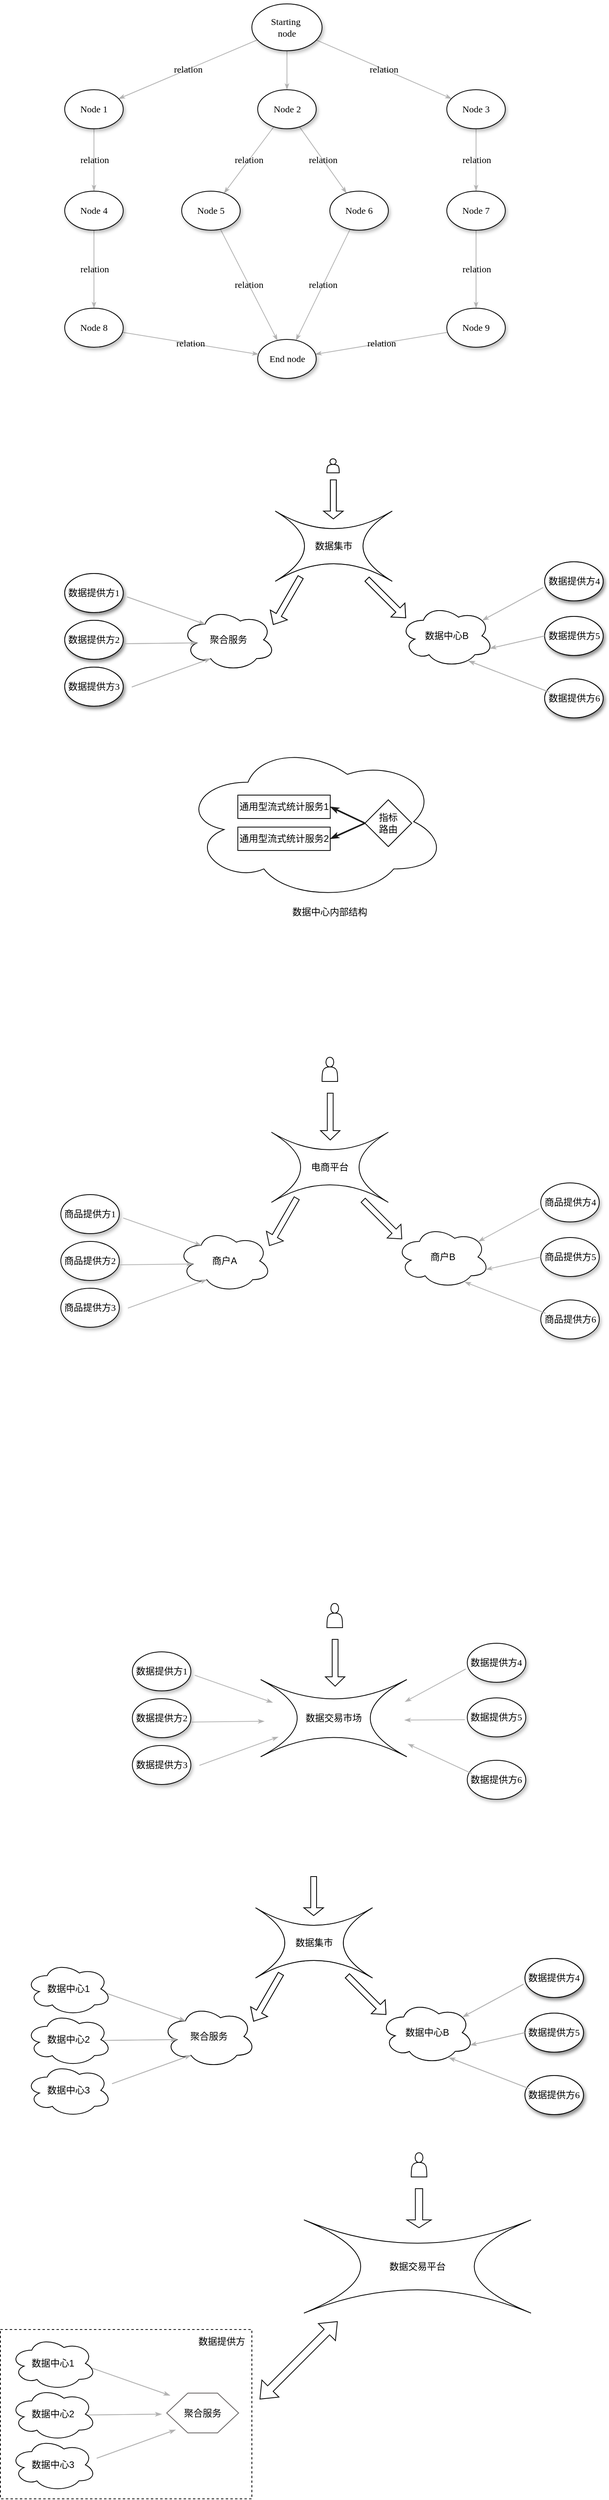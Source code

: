 <mxfile version="26.1.0">
  <diagram name="Page-1" id="42789a77-a242-8287-6e28-9cd8cfd52e62">
    <mxGraphModel dx="1254" dy="1685" grid="1" gridSize="10" guides="1" tooltips="1" connect="1" arrows="1" fold="1" page="1" pageScale="1" pageWidth="1100" pageHeight="850" background="none" math="0" shadow="0">
      <root>
        <mxCell id="0" />
        <mxCell id="1" parent="0" />
        <mxCell id="1ea317790d2ca983-12" style="edgeStyle=none;rounded=1;html=1;labelBackgroundColor=none;startArrow=none;startFill=0;startSize=5;endArrow=classicThin;endFill=1;endSize=5;jettySize=auto;orthogonalLoop=1;strokeColor=#B3B3B3;strokeWidth=1;fontFamily=Verdana;fontSize=12" parent="1" source="1ea317790d2ca983-1" target="1ea317790d2ca983-2" edge="1">
          <mxGeometry relative="1" as="geometry" />
        </mxCell>
        <mxCell id="1ea317790d2ca983-13" value="relation" style="edgeStyle=none;rounded=1;html=1;labelBackgroundColor=none;startArrow=none;startFill=0;startSize=5;endArrow=classicThin;endFill=1;endSize=5;jettySize=auto;orthogonalLoop=1;strokeColor=#B3B3B3;strokeWidth=1;fontFamily=Verdana;fontSize=12" parent="1" source="1ea317790d2ca983-1" target="1ea317790d2ca983-9" edge="1">
          <mxGeometry relative="1" as="geometry" />
        </mxCell>
        <mxCell id="1ea317790d2ca983-14" value="relation" style="edgeStyle=none;rounded=1;html=1;labelBackgroundColor=none;startArrow=none;startFill=0;startSize=5;endArrow=classicThin;endFill=1;endSize=5;jettySize=auto;orthogonalLoop=1;strokeColor=#B3B3B3;strokeWidth=1;fontFamily=Verdana;fontSize=12" parent="1" source="1ea317790d2ca983-1" target="1ea317790d2ca983-3" edge="1">
          <mxGeometry relative="1" as="geometry" />
        </mxCell>
        <mxCell id="1ea317790d2ca983-1" value="Starting&amp;nbsp;&lt;div&gt;node&lt;/div&gt;" style="ellipse;whiteSpace=wrap;html=1;rounded=0;shadow=1;comic=0;labelBackgroundColor=none;strokeWidth=1;fontFamily=Verdana;fontSize=12;align=center;" parent="1" vertex="1">
          <mxGeometry x="450" y="-80" width="90" height="60" as="geometry" />
        </mxCell>
        <mxCell id="1ea317790d2ca983-21" value="relation" style="edgeStyle=none;rounded=1;html=1;labelBackgroundColor=none;startArrow=none;startFill=0;startSize=5;endArrow=classicThin;endFill=1;endSize=5;jettySize=auto;orthogonalLoop=1;strokeColor=#B3B3B3;strokeWidth=1;fontFamily=Verdana;fontSize=12" parent="1" source="1ea317790d2ca983-2" target="1ea317790d2ca983-7" edge="1">
          <mxGeometry relative="1" as="geometry" />
        </mxCell>
        <mxCell id="1ea317790d2ca983-22" value="relation" style="edgeStyle=none;rounded=1;html=1;labelBackgroundColor=none;startArrow=none;startFill=0;startSize=5;endArrow=classicThin;endFill=1;endSize=5;jettySize=auto;orthogonalLoop=1;strokeColor=#B3B3B3;strokeWidth=1;fontFamily=Verdana;fontSize=12" parent="1" source="1ea317790d2ca983-2" target="1ea317790d2ca983-6" edge="1">
          <mxGeometry relative="1" as="geometry" />
        </mxCell>
        <mxCell id="1ea317790d2ca983-2" value="&lt;span&gt;Node 2&lt;/span&gt;" style="ellipse;whiteSpace=wrap;html=1;rounded=0;shadow=1;comic=0;labelBackgroundColor=none;strokeWidth=1;fontFamily=Verdana;fontSize=12;align=center;" parent="1" vertex="1">
          <mxGeometry x="457.5" y="30" width="75" height="50" as="geometry" />
        </mxCell>
        <mxCell id="1ea317790d2ca983-15" value="relation" style="edgeStyle=none;rounded=1;html=1;labelBackgroundColor=none;startArrow=none;startFill=0;startSize=5;endArrow=classicThin;endFill=1;endSize=5;jettySize=auto;orthogonalLoop=1;strokeColor=#B3B3B3;strokeWidth=1;fontFamily=Verdana;fontSize=12" parent="1" source="1ea317790d2ca983-3" target="1ea317790d2ca983-4" edge="1">
          <mxGeometry relative="1" as="geometry" />
        </mxCell>
        <mxCell id="1ea317790d2ca983-3" value="&lt;span&gt;Node 3&lt;/span&gt;" style="ellipse;whiteSpace=wrap;html=1;rounded=0;shadow=1;comic=0;labelBackgroundColor=none;strokeWidth=1;fontFamily=Verdana;fontSize=12;align=center;" parent="1" vertex="1">
          <mxGeometry x="700" y="30" width="75" height="50" as="geometry" />
        </mxCell>
        <mxCell id="1ea317790d2ca983-16" value="relation" style="edgeStyle=none;rounded=1;html=1;labelBackgroundColor=none;startArrow=none;startFill=0;startSize=5;endArrow=classicThin;endFill=1;endSize=5;jettySize=auto;orthogonalLoop=1;strokeColor=#B3B3B3;strokeWidth=1;fontFamily=Verdana;fontSize=12" parent="1" source="1ea317790d2ca983-4" target="1ea317790d2ca983-5" edge="1">
          <mxGeometry relative="1" as="geometry" />
        </mxCell>
        <mxCell id="1ea317790d2ca983-4" value="&lt;span&gt;Node 7&lt;/span&gt;" style="ellipse;whiteSpace=wrap;html=1;rounded=0;shadow=1;comic=0;labelBackgroundColor=none;strokeWidth=1;fontFamily=Verdana;fontSize=12;align=center;" parent="1" vertex="1">
          <mxGeometry x="700" y="160" width="75" height="50" as="geometry" />
        </mxCell>
        <mxCell id="1ea317790d2ca983-17" value="relation" style="edgeStyle=none;rounded=1;html=1;labelBackgroundColor=none;startArrow=none;startFill=0;startSize=5;endArrow=classicThin;endFill=1;endSize=5;jettySize=auto;orthogonalLoop=1;strokeColor=#B3B3B3;strokeWidth=1;fontFamily=Verdana;fontSize=12" parent="1" source="1ea317790d2ca983-5" target="1ea317790d2ca983-8" edge="1">
          <mxGeometry relative="1" as="geometry" />
        </mxCell>
        <mxCell id="1ea317790d2ca983-5" value="&lt;span&gt;Node 9&lt;/span&gt;" style="ellipse;whiteSpace=wrap;html=1;rounded=0;shadow=1;comic=0;labelBackgroundColor=none;strokeWidth=1;fontFamily=Verdana;fontSize=12;align=center;" parent="1" vertex="1">
          <mxGeometry x="700" y="310" width="75" height="50" as="geometry" />
        </mxCell>
        <mxCell id="1ea317790d2ca983-23" value="relation" style="edgeStyle=none;rounded=1;html=1;labelBackgroundColor=none;startArrow=none;startFill=0;startSize=5;endArrow=classicThin;endFill=1;endSize=5;jettySize=auto;orthogonalLoop=1;strokeColor=#B3B3B3;strokeWidth=1;fontFamily=Verdana;fontSize=12" parent="1" source="1ea317790d2ca983-6" target="1ea317790d2ca983-8" edge="1">
          <mxGeometry relative="1" as="geometry" />
        </mxCell>
        <mxCell id="1ea317790d2ca983-6" value="&lt;span&gt;Node 6&lt;/span&gt;" style="ellipse;whiteSpace=wrap;html=1;rounded=0;shadow=1;comic=0;labelBackgroundColor=none;strokeWidth=1;fontFamily=Verdana;fontSize=12;align=center;" parent="1" vertex="1">
          <mxGeometry x="550" y="160" width="75" height="50" as="geometry" />
        </mxCell>
        <mxCell id="1ea317790d2ca983-24" value="relation" style="edgeStyle=none;rounded=1;html=1;labelBackgroundColor=none;startArrow=none;startFill=0;startSize=5;endArrow=classicThin;endFill=1;endSize=5;jettySize=auto;orthogonalLoop=1;strokeColor=#B3B3B3;strokeWidth=1;fontFamily=Verdana;fontSize=12" parent="1" source="1ea317790d2ca983-7" target="1ea317790d2ca983-8" edge="1">
          <mxGeometry relative="1" as="geometry" />
        </mxCell>
        <mxCell id="1ea317790d2ca983-7" value="&lt;span&gt;Node 5&lt;/span&gt;" style="ellipse;whiteSpace=wrap;html=1;rounded=0;shadow=1;comic=0;labelBackgroundColor=none;strokeWidth=1;fontFamily=Verdana;fontSize=12;align=center;" parent="1" vertex="1">
          <mxGeometry x="360" y="160" width="75" height="50" as="geometry" />
        </mxCell>
        <mxCell id="1ea317790d2ca983-8" value="End node" style="ellipse;whiteSpace=wrap;html=1;rounded=0;shadow=1;comic=0;labelBackgroundColor=none;strokeWidth=1;fontFamily=Verdana;fontSize=12;align=center;" parent="1" vertex="1">
          <mxGeometry x="457.5" y="350" width="75" height="50" as="geometry" />
        </mxCell>
        <mxCell id="1ea317790d2ca983-19" value="relation" style="edgeStyle=none;rounded=1;html=1;labelBackgroundColor=none;startArrow=none;startFill=0;startSize=5;endArrow=classicThin;endFill=1;endSize=5;jettySize=auto;orthogonalLoop=1;strokeColor=#B3B3B3;strokeWidth=1;fontFamily=Verdana;fontSize=12" parent="1" source="1ea317790d2ca983-9" target="1ea317790d2ca983-10" edge="1">
          <mxGeometry relative="1" as="geometry" />
        </mxCell>
        <mxCell id="1ea317790d2ca983-9" value="Node 1" style="ellipse;whiteSpace=wrap;html=1;rounded=0;shadow=1;comic=0;labelBackgroundColor=none;strokeWidth=1;fontFamily=Verdana;fontSize=12;align=center;" parent="1" vertex="1">
          <mxGeometry x="210" y="30" width="75" height="50" as="geometry" />
        </mxCell>
        <mxCell id="1ea317790d2ca983-20" value="relation" style="edgeStyle=none;rounded=1;html=1;labelBackgroundColor=none;startArrow=none;startFill=0;startSize=5;endArrow=classicThin;endFill=1;endSize=5;jettySize=auto;orthogonalLoop=1;strokeColor=#B3B3B3;strokeWidth=1;fontFamily=Verdana;fontSize=12" parent="1" source="1ea317790d2ca983-10" target="1ea317790d2ca983-11" edge="1">
          <mxGeometry relative="1" as="geometry" />
        </mxCell>
        <mxCell id="1ea317790d2ca983-10" value="&lt;span&gt;Node 4&lt;/span&gt;" style="ellipse;whiteSpace=wrap;html=1;rounded=0;shadow=1;comic=0;labelBackgroundColor=none;strokeWidth=1;fontFamily=Verdana;fontSize=12;align=center;" parent="1" vertex="1">
          <mxGeometry x="210" y="160" width="75" height="50" as="geometry" />
        </mxCell>
        <mxCell id="1ea317790d2ca983-18" value="relation" style="edgeStyle=none;rounded=1;html=1;labelBackgroundColor=none;startArrow=none;startFill=0;startSize=5;endArrow=classicThin;endFill=1;endSize=5;jettySize=auto;orthogonalLoop=1;strokeColor=#B3B3B3;strokeWidth=1;fontFamily=Verdana;fontSize=12" parent="1" source="1ea317790d2ca983-11" target="1ea317790d2ca983-8" edge="1">
          <mxGeometry relative="1" as="geometry" />
        </mxCell>
        <mxCell id="1ea317790d2ca983-11" value="&lt;span&gt;Node 8&lt;/span&gt;" style="ellipse;whiteSpace=wrap;html=1;rounded=0;shadow=1;comic=0;labelBackgroundColor=none;strokeWidth=1;fontFamily=Verdana;fontSize=12;align=center;" parent="1" vertex="1">
          <mxGeometry x="210" y="310" width="75" height="50" as="geometry" />
        </mxCell>
        <mxCell id="JadHm6w2A9o158eFmOsi-1" value="数据提供方1" style="ellipse;whiteSpace=wrap;html=1;rounded=0;shadow=1;comic=0;labelBackgroundColor=none;strokeWidth=1;fontFamily=Verdana;fontSize=12;align=center;" parent="1" vertex="1">
          <mxGeometry x="210" y="650" width="75" height="50" as="geometry" />
        </mxCell>
        <mxCell id="JadHm6w2A9o158eFmOsi-2" value="数据提供方2" style="ellipse;whiteSpace=wrap;html=1;rounded=0;shadow=1;comic=0;labelBackgroundColor=none;strokeWidth=1;fontFamily=Verdana;fontSize=12;align=center;" parent="1" vertex="1">
          <mxGeometry x="210" y="710" width="75" height="50" as="geometry" />
        </mxCell>
        <mxCell id="JadHm6w2A9o158eFmOsi-5" value="聚合服务" style="ellipse;shape=cloud;whiteSpace=wrap;html=1;" parent="1" vertex="1">
          <mxGeometry x="360" y="695" width="120" height="80" as="geometry" />
        </mxCell>
        <mxCell id="JadHm6w2A9o158eFmOsi-6" value="数据提供方3" style="ellipse;whiteSpace=wrap;html=1;rounded=0;shadow=1;comic=0;labelBackgroundColor=none;strokeWidth=1;fontFamily=Verdana;fontSize=12;align=center;" parent="1" vertex="1">
          <mxGeometry x="210" y="770" width="75" height="50" as="geometry" />
        </mxCell>
        <mxCell id="JadHm6w2A9o158eFmOsi-7" value="数据中心B" style="ellipse;shape=cloud;whiteSpace=wrap;html=1;" parent="1" vertex="1">
          <mxGeometry x="640" y="690" width="120" height="80" as="geometry" />
        </mxCell>
        <mxCell id="JadHm6w2A9o158eFmOsi-8" value="数据提供方4" style="ellipse;whiteSpace=wrap;html=1;rounded=0;shadow=1;comic=0;labelBackgroundColor=none;strokeWidth=1;fontFamily=Verdana;fontSize=12;align=center;" parent="1" vertex="1">
          <mxGeometry x="825.5" y="635" width="75" height="50" as="geometry" />
        </mxCell>
        <mxCell id="JadHm6w2A9o158eFmOsi-9" value="数据提供方5" style="ellipse;whiteSpace=wrap;html=1;rounded=0;shadow=1;comic=0;labelBackgroundColor=none;strokeWidth=1;fontFamily=Verdana;fontSize=12;align=center;" parent="1" vertex="1">
          <mxGeometry x="825.5" y="705" width="75" height="50" as="geometry" />
        </mxCell>
        <mxCell id="JadHm6w2A9o158eFmOsi-10" value="数据提供方6" style="ellipse;whiteSpace=wrap;html=1;rounded=0;shadow=1;comic=0;labelBackgroundColor=none;strokeWidth=1;fontFamily=Verdana;fontSize=12;align=center;" parent="1" vertex="1">
          <mxGeometry x="825.5" y="785" width="75" height="50" as="geometry" />
        </mxCell>
        <mxCell id="JadHm6w2A9o158eFmOsi-11" value="" style="edgeStyle=none;rounded=1;html=1;labelBackgroundColor=none;startArrow=none;startFill=0;startSize=5;endArrow=classicThin;endFill=1;endSize=5;jettySize=auto;orthogonalLoop=1;strokeColor=#B3B3B3;strokeWidth=1;fontFamily=Verdana;fontSize=12;exitX=-0.027;exitY=0.66;exitDx=0;exitDy=0;exitPerimeter=0;entryX=0.88;entryY=0.25;entryDx=0;entryDy=0;entryPerimeter=0;" parent="1" source="JadHm6w2A9o158eFmOsi-8" target="JadHm6w2A9o158eFmOsi-7" edge="1">
          <mxGeometry x="-0.478" y="144" relative="1" as="geometry">
            <mxPoint x="930" y="695" as="sourcePoint" />
            <mxPoint x="760" y="723" as="targetPoint" />
            <mxPoint as="offset" />
          </mxGeometry>
        </mxCell>
        <mxCell id="JadHm6w2A9o158eFmOsi-12" value="" style="edgeStyle=none;rounded=1;html=1;labelBackgroundColor=none;startArrow=none;startFill=0;startSize=5;endArrow=classicThin;endFill=1;endSize=5;jettySize=auto;orthogonalLoop=1;strokeColor=#B3B3B3;strokeWidth=1;fontFamily=Verdana;fontSize=12;exitX=0;exitY=0.5;exitDx=0;exitDy=0;entryX=0.96;entryY=0.7;entryDx=0;entryDy=0;entryPerimeter=0;" parent="1" source="JadHm6w2A9o158eFmOsi-9" target="JadHm6w2A9o158eFmOsi-7" edge="1">
          <mxGeometry x="-0.478" y="144" relative="1" as="geometry">
            <mxPoint x="833.5" y="678" as="sourcePoint" />
            <mxPoint x="770" y="733" as="targetPoint" />
            <mxPoint as="offset" />
          </mxGeometry>
        </mxCell>
        <mxCell id="JadHm6w2A9o158eFmOsi-13" value="" style="edgeStyle=none;rounded=1;html=1;labelBackgroundColor=none;startArrow=none;startFill=0;startSize=5;endArrow=classicThin;endFill=1;endSize=5;jettySize=auto;orthogonalLoop=1;strokeColor=#B3B3B3;strokeWidth=1;fontFamily=Verdana;fontSize=12;entryX=0.733;entryY=0.9;entryDx=0;entryDy=0;entryPerimeter=0;exitX=0.08;exitY=0.34;exitDx=0;exitDy=0;exitPerimeter=0;" parent="1" source="JadHm6w2A9o158eFmOsi-10" target="JadHm6w2A9o158eFmOsi-7" edge="1">
          <mxGeometry x="-0.478" y="144" relative="1" as="geometry">
            <mxPoint x="817.5" y="795" as="sourcePoint" />
            <mxPoint x="780" y="743" as="targetPoint" />
            <mxPoint as="offset" />
          </mxGeometry>
        </mxCell>
        <mxCell id="JadHm6w2A9o158eFmOsi-14" value="" style="edgeStyle=none;rounded=1;html=1;labelBackgroundColor=none;startArrow=none;startFill=0;startSize=5;endArrow=classicThin;endFill=1;endSize=5;jettySize=auto;orthogonalLoop=1;strokeColor=#B3B3B3;strokeWidth=1;fontFamily=Verdana;fontSize=12;entryX=0.25;entryY=0.25;entryDx=0;entryDy=0;entryPerimeter=0;" parent="1" target="JadHm6w2A9o158eFmOsi-5" edge="1">
          <mxGeometry x="-0.478" y="144" relative="1" as="geometry">
            <mxPoint x="290" y="680" as="sourcePoint" />
            <mxPoint x="320" y="690" as="targetPoint" />
            <mxPoint as="offset" />
          </mxGeometry>
        </mxCell>
        <mxCell id="JadHm6w2A9o158eFmOsi-15" value="" style="edgeStyle=none;rounded=1;html=1;labelBackgroundColor=none;startArrow=none;startFill=0;startSize=5;endArrow=classicThin;endFill=1;endSize=5;jettySize=auto;orthogonalLoop=1;strokeColor=#B3B3B3;strokeWidth=1;fontFamily=Verdana;fontSize=12;entryX=0.16;entryY=0.55;entryDx=0;entryDy=0;entryPerimeter=0;" parent="1" target="JadHm6w2A9o158eFmOsi-5" edge="1">
          <mxGeometry x="-0.478" y="144" relative="1" as="geometry">
            <mxPoint x="285" y="740" as="sourcePoint" />
            <mxPoint x="355" y="775" as="targetPoint" />
            <mxPoint as="offset" />
          </mxGeometry>
        </mxCell>
        <mxCell id="JadHm6w2A9o158eFmOsi-16" value="" style="edgeStyle=none;rounded=1;html=1;labelBackgroundColor=none;startArrow=none;startFill=0;startSize=5;endArrow=classicThin;endFill=1;endSize=5;jettySize=auto;orthogonalLoop=1;strokeColor=#B3B3B3;strokeWidth=1;fontFamily=Verdana;fontSize=12;entryX=0.31;entryY=0.8;entryDx=0;entryDy=0;entryPerimeter=0;" parent="1" target="JadHm6w2A9o158eFmOsi-5" edge="1">
          <mxGeometry x="-0.478" y="144" relative="1" as="geometry">
            <mxPoint x="296" y="795.5" as="sourcePoint" />
            <mxPoint x="360" y="794.5" as="targetPoint" />
            <mxPoint as="offset" />
          </mxGeometry>
        </mxCell>
        <mxCell id="JadHm6w2A9o158eFmOsi-19" value="数据集市" style="shape=switch;whiteSpace=wrap;html=1;" parent="1" vertex="1">
          <mxGeometry x="480" y="570" width="150" height="90" as="geometry" />
        </mxCell>
        <mxCell id="JadHm6w2A9o158eFmOsi-20" value="" style="shape=actor;whiteSpace=wrap;html=1;" parent="1" vertex="1">
          <mxGeometry x="546.25" y="503" width="15.75" height="18" as="geometry" />
        </mxCell>
        <mxCell id="JadHm6w2A9o158eFmOsi-21" value="" style="shape=singleArrow;direction=south;whiteSpace=wrap;html=1;" parent="1" vertex="1">
          <mxGeometry x="542" y="530" width="25" height="50" as="geometry" />
        </mxCell>
        <mxCell id="JadHm6w2A9o158eFmOsi-23" value="" style="shape=singleArrow;direction=south;whiteSpace=wrap;html=1;rotation=30;" parent="1" vertex="1">
          <mxGeometry x="482.5" y="650" width="25" height="70" as="geometry" />
        </mxCell>
        <mxCell id="JadHm6w2A9o158eFmOsi-24" value="" style="shape=singleArrow;direction=south;whiteSpace=wrap;html=1;rotation=-45;" parent="1" vertex="1">
          <mxGeometry x="610" y="647" width="25" height="70" as="geometry" />
        </mxCell>
        <mxCell id="JadHm6w2A9o158eFmOsi-29" value="" style="ellipse;shape=cloud;whiteSpace=wrap;html=1;" parent="1" vertex="1">
          <mxGeometry x="360" y="867" width="340" height="202" as="geometry" />
        </mxCell>
        <mxCell id="JadHm6w2A9o158eFmOsi-33" value="指标&lt;div&gt;路由&lt;/div&gt;" style="rhombus;whiteSpace=wrap;html=1;" parent="1" vertex="1">
          <mxGeometry x="595" y="940" width="60" height="60" as="geometry" />
        </mxCell>
        <mxCell id="JadHm6w2A9o158eFmOsi-34" value="通用型流式统计服务2" style="rounded=0;whiteSpace=wrap;html=1;" parent="1" vertex="1">
          <mxGeometry x="432" y="975" width="118.5" height="30" as="geometry" />
        </mxCell>
        <mxCell id="JadHm6w2A9o158eFmOsi-35" value="" style="edgeStyle=none;rounded=1;html=1;labelBackgroundColor=none;startArrow=none;startFill=0;startSize=5;endArrow=classicThin;endFill=1;endSize=5;jettySize=auto;orthogonalLoop=1;strokeColor=#1A1A1A;strokeWidth=2;fontFamily=Verdana;fontSize=12;exitX=0;exitY=0.5;exitDx=0;exitDy=0;entryX=1;entryY=0.5;entryDx=0;entryDy=0;" parent="1" source="JadHm6w2A9o158eFmOsi-33" target="JadHm6w2A9o158eFmOsi-38" edge="1">
          <mxGeometry x="-0.478" y="144" relative="1" as="geometry">
            <mxPoint x="655" y="962.5" as="sourcePoint" />
            <mxPoint x="552" y="954.5" as="targetPoint" />
            <mxPoint as="offset" />
          </mxGeometry>
        </mxCell>
        <mxCell id="JadHm6w2A9o158eFmOsi-36" value="" style="edgeStyle=none;rounded=1;html=1;labelBackgroundColor=none;startArrow=none;startFill=0;startSize=5;endArrow=classicThin;endFill=1;endSize=5;jettySize=auto;orthogonalLoop=1;strokeColor=#1A1A1A;strokeWidth=2;fontFamily=Verdana;fontSize=12;entryX=1;entryY=0.5;entryDx=0;entryDy=0;exitX=0;exitY=0.5;exitDx=0;exitDy=0;" parent="1" source="JadHm6w2A9o158eFmOsi-33" target="JadHm6w2A9o158eFmOsi-34" edge="1">
          <mxGeometry x="-0.478" y="144" relative="1" as="geometry">
            <mxPoint x="587" y="972" as="sourcePoint" />
            <mxPoint x="554" y="965" as="targetPoint" />
            <mxPoint as="offset" />
          </mxGeometry>
        </mxCell>
        <mxCell id="JadHm6w2A9o158eFmOsi-37" value="数据中心内部结构" style="text;html=1;align=center;verticalAlign=middle;whiteSpace=wrap;rounded=0;" parent="1" vertex="1">
          <mxGeometry x="482" y="1069" width="136" height="30" as="geometry" />
        </mxCell>
        <mxCell id="JadHm6w2A9o158eFmOsi-38" value="通用型流式统计服务1" style="rounded=0;whiteSpace=wrap;html=1;" parent="1" vertex="1">
          <mxGeometry x="432" y="934" width="118.5" height="30" as="geometry" />
        </mxCell>
        <mxCell id="JadHm6w2A9o158eFmOsi-39" value="商品提供方1" style="ellipse;whiteSpace=wrap;html=1;rounded=0;shadow=1;comic=0;labelBackgroundColor=none;strokeWidth=1;fontFamily=Verdana;fontSize=12;align=center;" parent="1" vertex="1">
          <mxGeometry x="205" y="1446" width="75" height="50" as="geometry" />
        </mxCell>
        <mxCell id="JadHm6w2A9o158eFmOsi-40" value="商品提供方2" style="ellipse;whiteSpace=wrap;html=1;rounded=0;shadow=1;comic=0;labelBackgroundColor=none;strokeWidth=1;fontFamily=Verdana;fontSize=12;align=center;" parent="1" vertex="1">
          <mxGeometry x="205" y="1506" width="75" height="50" as="geometry" />
        </mxCell>
        <mxCell id="JadHm6w2A9o158eFmOsi-41" value="商户A" style="ellipse;shape=cloud;whiteSpace=wrap;html=1;" parent="1" vertex="1">
          <mxGeometry x="355" y="1491" width="120" height="80" as="geometry" />
        </mxCell>
        <mxCell id="JadHm6w2A9o158eFmOsi-42" value="商品提供方3" style="ellipse;whiteSpace=wrap;html=1;rounded=0;shadow=1;comic=0;labelBackgroundColor=none;strokeWidth=1;fontFamily=Verdana;fontSize=12;align=center;" parent="1" vertex="1">
          <mxGeometry x="205" y="1566" width="75" height="50" as="geometry" />
        </mxCell>
        <mxCell id="JadHm6w2A9o158eFmOsi-43" value="商户B" style="ellipse;shape=cloud;whiteSpace=wrap;html=1;" parent="1" vertex="1">
          <mxGeometry x="635" y="1486" width="120" height="80" as="geometry" />
        </mxCell>
        <mxCell id="JadHm6w2A9o158eFmOsi-44" value="商品提供方4" style="ellipse;whiteSpace=wrap;html=1;rounded=0;shadow=1;comic=0;labelBackgroundColor=none;strokeWidth=1;fontFamily=Verdana;fontSize=12;align=center;" parent="1" vertex="1">
          <mxGeometry x="820.5" y="1431" width="75" height="50" as="geometry" />
        </mxCell>
        <mxCell id="JadHm6w2A9o158eFmOsi-45" value="商品提供方5" style="ellipse;whiteSpace=wrap;html=1;rounded=0;shadow=1;comic=0;labelBackgroundColor=none;strokeWidth=1;fontFamily=Verdana;fontSize=12;align=center;" parent="1" vertex="1">
          <mxGeometry x="820.5" y="1501" width="75" height="50" as="geometry" />
        </mxCell>
        <mxCell id="JadHm6w2A9o158eFmOsi-46" value="商品提供方6" style="ellipse;whiteSpace=wrap;html=1;rounded=0;shadow=1;comic=0;labelBackgroundColor=none;strokeWidth=1;fontFamily=Verdana;fontSize=12;align=center;" parent="1" vertex="1">
          <mxGeometry x="820.5" y="1581" width="75" height="50" as="geometry" />
        </mxCell>
        <mxCell id="JadHm6w2A9o158eFmOsi-47" value="" style="edgeStyle=none;rounded=1;html=1;labelBackgroundColor=none;startArrow=none;startFill=0;startSize=5;endArrow=classicThin;endFill=1;endSize=5;jettySize=auto;orthogonalLoop=1;strokeColor=#B3B3B3;strokeWidth=1;fontFamily=Verdana;fontSize=12;exitX=-0.027;exitY=0.66;exitDx=0;exitDy=0;exitPerimeter=0;entryX=0.88;entryY=0.25;entryDx=0;entryDy=0;entryPerimeter=0;" parent="1" source="JadHm6w2A9o158eFmOsi-44" target="JadHm6w2A9o158eFmOsi-43" edge="1">
          <mxGeometry x="-0.478" y="144" relative="1" as="geometry">
            <mxPoint x="925" y="1491" as="sourcePoint" />
            <mxPoint x="755" y="1519" as="targetPoint" />
            <mxPoint as="offset" />
          </mxGeometry>
        </mxCell>
        <mxCell id="JadHm6w2A9o158eFmOsi-48" value="" style="edgeStyle=none;rounded=1;html=1;labelBackgroundColor=none;startArrow=none;startFill=0;startSize=5;endArrow=classicThin;endFill=1;endSize=5;jettySize=auto;orthogonalLoop=1;strokeColor=#B3B3B3;strokeWidth=1;fontFamily=Verdana;fontSize=12;exitX=0;exitY=0.5;exitDx=0;exitDy=0;entryX=0.96;entryY=0.7;entryDx=0;entryDy=0;entryPerimeter=0;" parent="1" source="JadHm6w2A9o158eFmOsi-45" target="JadHm6w2A9o158eFmOsi-43" edge="1">
          <mxGeometry x="-0.478" y="144" relative="1" as="geometry">
            <mxPoint x="828.5" y="1474" as="sourcePoint" />
            <mxPoint x="765" y="1529" as="targetPoint" />
            <mxPoint as="offset" />
          </mxGeometry>
        </mxCell>
        <mxCell id="JadHm6w2A9o158eFmOsi-49" value="" style="edgeStyle=none;rounded=1;html=1;labelBackgroundColor=none;startArrow=none;startFill=0;startSize=5;endArrow=classicThin;endFill=1;endSize=5;jettySize=auto;orthogonalLoop=1;strokeColor=#B3B3B3;strokeWidth=1;fontFamily=Verdana;fontSize=12;entryX=0.733;entryY=0.9;entryDx=0;entryDy=0;entryPerimeter=0;exitX=0.08;exitY=0.34;exitDx=0;exitDy=0;exitPerimeter=0;" parent="1" source="JadHm6w2A9o158eFmOsi-46" target="JadHm6w2A9o158eFmOsi-43" edge="1">
          <mxGeometry x="-0.478" y="144" relative="1" as="geometry">
            <mxPoint x="812.5" y="1591" as="sourcePoint" />
            <mxPoint x="775" y="1539" as="targetPoint" />
            <mxPoint as="offset" />
          </mxGeometry>
        </mxCell>
        <mxCell id="JadHm6w2A9o158eFmOsi-50" value="" style="edgeStyle=none;rounded=1;html=1;labelBackgroundColor=none;startArrow=none;startFill=0;startSize=5;endArrow=classicThin;endFill=1;endSize=5;jettySize=auto;orthogonalLoop=1;strokeColor=#B3B3B3;strokeWidth=1;fontFamily=Verdana;fontSize=12;entryX=0.25;entryY=0.25;entryDx=0;entryDy=0;entryPerimeter=0;" parent="1" target="JadHm6w2A9o158eFmOsi-41" edge="1">
          <mxGeometry x="-0.478" y="144" relative="1" as="geometry">
            <mxPoint x="285" y="1476" as="sourcePoint" />
            <mxPoint x="315" y="1486" as="targetPoint" />
            <mxPoint as="offset" />
          </mxGeometry>
        </mxCell>
        <mxCell id="JadHm6w2A9o158eFmOsi-51" value="" style="edgeStyle=none;rounded=1;html=1;labelBackgroundColor=none;startArrow=none;startFill=0;startSize=5;endArrow=classicThin;endFill=1;endSize=5;jettySize=auto;orthogonalLoop=1;strokeColor=#B3B3B3;strokeWidth=1;fontFamily=Verdana;fontSize=12;entryX=0.16;entryY=0.55;entryDx=0;entryDy=0;entryPerimeter=0;" parent="1" target="JadHm6w2A9o158eFmOsi-41" edge="1">
          <mxGeometry x="-0.478" y="144" relative="1" as="geometry">
            <mxPoint x="280" y="1536" as="sourcePoint" />
            <mxPoint x="350" y="1571" as="targetPoint" />
            <mxPoint as="offset" />
          </mxGeometry>
        </mxCell>
        <mxCell id="JadHm6w2A9o158eFmOsi-52" value="" style="edgeStyle=none;rounded=1;html=1;labelBackgroundColor=none;startArrow=none;startFill=0;startSize=5;endArrow=classicThin;endFill=1;endSize=5;jettySize=auto;orthogonalLoop=1;strokeColor=#B3B3B3;strokeWidth=1;fontFamily=Verdana;fontSize=12;entryX=0.31;entryY=0.8;entryDx=0;entryDy=0;entryPerimeter=0;" parent="1" target="JadHm6w2A9o158eFmOsi-41" edge="1">
          <mxGeometry x="-0.478" y="144" relative="1" as="geometry">
            <mxPoint x="291" y="1591.5" as="sourcePoint" />
            <mxPoint x="355" y="1590.5" as="targetPoint" />
            <mxPoint as="offset" />
          </mxGeometry>
        </mxCell>
        <mxCell id="JadHm6w2A9o158eFmOsi-53" value="电商平台" style="shape=switch;whiteSpace=wrap;html=1;" parent="1" vertex="1">
          <mxGeometry x="475" y="1366" width="150" height="90" as="geometry" />
        </mxCell>
        <mxCell id="JadHm6w2A9o158eFmOsi-54" value="" style="shape=actor;whiteSpace=wrap;html=1;" parent="1" vertex="1">
          <mxGeometry x="540" y="1270" width="20" height="31" as="geometry" />
        </mxCell>
        <mxCell id="JadHm6w2A9o158eFmOsi-55" value="" style="shape=singleArrow;direction=south;whiteSpace=wrap;html=1;" parent="1" vertex="1">
          <mxGeometry x="538" y="1316" width="25" height="60" as="geometry" />
        </mxCell>
        <mxCell id="JadHm6w2A9o158eFmOsi-56" value="" style="shape=singleArrow;direction=south;whiteSpace=wrap;html=1;rotation=30;" parent="1" vertex="1">
          <mxGeometry x="477.5" y="1446" width="25" height="70" as="geometry" />
        </mxCell>
        <mxCell id="JadHm6w2A9o158eFmOsi-57" value="" style="shape=singleArrow;direction=south;whiteSpace=wrap;html=1;rotation=-45;" parent="1" vertex="1">
          <mxGeometry x="605" y="1443" width="25" height="70" as="geometry" />
        </mxCell>
        <mxCell id="JadHm6w2A9o158eFmOsi-77" value="数据提供方1" style="ellipse;whiteSpace=wrap;html=1;rounded=0;shadow=1;comic=0;labelBackgroundColor=none;strokeWidth=1;fontFamily=Verdana;fontSize=12;align=center;" parent="1" vertex="1">
          <mxGeometry x="296.75" y="2032" width="75" height="50" as="geometry" />
        </mxCell>
        <mxCell id="JadHm6w2A9o158eFmOsi-78" value="数据提供方2" style="ellipse;whiteSpace=wrap;html=1;rounded=0;shadow=1;comic=0;labelBackgroundColor=none;strokeWidth=1;fontFamily=Verdana;fontSize=12;align=center;" parent="1" vertex="1">
          <mxGeometry x="296.75" y="2092" width="75" height="50" as="geometry" />
        </mxCell>
        <mxCell id="JadHm6w2A9o158eFmOsi-80" value="数据提供方3" style="ellipse;whiteSpace=wrap;html=1;rounded=0;shadow=1;comic=0;labelBackgroundColor=none;strokeWidth=1;fontFamily=Verdana;fontSize=12;align=center;" parent="1" vertex="1">
          <mxGeometry x="296.75" y="2152" width="75" height="50" as="geometry" />
        </mxCell>
        <mxCell id="JadHm6w2A9o158eFmOsi-82" value="数据提供方4" style="ellipse;whiteSpace=wrap;html=1;rounded=0;shadow=1;comic=0;labelBackgroundColor=none;strokeWidth=1;fontFamily=Verdana;fontSize=12;align=center;" parent="1" vertex="1">
          <mxGeometry x="726.25" y="2021" width="75" height="50" as="geometry" />
        </mxCell>
        <mxCell id="JadHm6w2A9o158eFmOsi-83" value="数据提供方5" style="ellipse;whiteSpace=wrap;html=1;rounded=0;shadow=1;comic=0;labelBackgroundColor=none;strokeWidth=1;fontFamily=Verdana;fontSize=12;align=center;" parent="1" vertex="1">
          <mxGeometry x="726.25" y="2091" width="75" height="50" as="geometry" />
        </mxCell>
        <mxCell id="JadHm6w2A9o158eFmOsi-84" value="数据提供方6" style="ellipse;whiteSpace=wrap;html=1;rounded=0;shadow=1;comic=0;labelBackgroundColor=none;strokeWidth=1;fontFamily=Verdana;fontSize=12;align=center;" parent="1" vertex="1">
          <mxGeometry x="726.25" y="2171" width="75" height="50" as="geometry" />
        </mxCell>
        <mxCell id="JadHm6w2A9o158eFmOsi-85" value="" style="edgeStyle=none;rounded=1;html=1;labelBackgroundColor=none;startArrow=none;startFill=0;startSize=5;endArrow=classicThin;endFill=1;endSize=5;jettySize=auto;orthogonalLoop=1;strokeColor=#B3B3B3;strokeWidth=1;fontFamily=Verdana;fontSize=12;exitX=-0.027;exitY=0.66;exitDx=0;exitDy=0;exitPerimeter=0;entryX=0.88;entryY=0.25;entryDx=0;entryDy=0;entryPerimeter=0;" parent="1" source="JadHm6w2A9o158eFmOsi-82" edge="1">
          <mxGeometry x="-0.478" y="144" relative="1" as="geometry">
            <mxPoint x="830.75" y="2081" as="sourcePoint" />
            <mxPoint x="646.35" y="2096" as="targetPoint" />
            <mxPoint as="offset" />
          </mxGeometry>
        </mxCell>
        <mxCell id="JadHm6w2A9o158eFmOsi-86" value="" style="edgeStyle=none;rounded=1;html=1;labelBackgroundColor=none;startArrow=none;startFill=0;startSize=5;endArrow=classicThin;endFill=1;endSize=5;jettySize=auto;orthogonalLoop=1;strokeColor=#B3B3B3;strokeWidth=1;fontFamily=Verdana;fontSize=12;exitX=0;exitY=0.5;exitDx=0;exitDy=0;" parent="1" edge="1">
          <mxGeometry x="-0.478" y="144" relative="1" as="geometry">
            <mxPoint x="723.25" y="2119" as="sourcePoint" />
            <mxPoint x="645.75" y="2119.453" as="targetPoint" />
            <mxPoint as="offset" />
          </mxGeometry>
        </mxCell>
        <mxCell id="JadHm6w2A9o158eFmOsi-87" value="" style="edgeStyle=none;rounded=1;html=1;labelBackgroundColor=none;startArrow=none;startFill=0;startSize=5;endArrow=classicThin;endFill=1;endSize=5;jettySize=auto;orthogonalLoop=1;strokeColor=#B3B3B3;strokeWidth=1;fontFamily=Verdana;fontSize=12;exitX=0.08;exitY=0.34;exitDx=0;exitDy=0;exitPerimeter=0;" parent="1" source="JadHm6w2A9o158eFmOsi-84" edge="1">
          <mxGeometry x="-0.478" y="144" relative="1" as="geometry">
            <mxPoint x="816.25" y="2181" as="sourcePoint" />
            <mxPoint x="650" y="2150" as="targetPoint" />
            <mxPoint as="offset" />
          </mxGeometry>
        </mxCell>
        <mxCell id="JadHm6w2A9o158eFmOsi-88" value="" style="edgeStyle=none;rounded=1;html=1;labelBackgroundColor=none;startArrow=none;startFill=0;startSize=5;endArrow=classicThin;endFill=1;endSize=5;jettySize=auto;orthogonalLoop=1;strokeColor=#B3B3B3;strokeWidth=1;fontFamily=Verdana;fontSize=12;entryX=0.25;entryY=0.25;entryDx=0;entryDy=0;entryPerimeter=0;" parent="1" edge="1">
          <mxGeometry x="-0.478" y="144" relative="1" as="geometry">
            <mxPoint x="376.75" y="2062" as="sourcePoint" />
            <mxPoint x="476.75" y="2097" as="targetPoint" />
            <mxPoint as="offset" />
          </mxGeometry>
        </mxCell>
        <mxCell id="JadHm6w2A9o158eFmOsi-89" value="" style="edgeStyle=none;rounded=1;html=1;labelBackgroundColor=none;startArrow=none;startFill=0;startSize=5;endArrow=classicThin;endFill=1;endSize=5;jettySize=auto;orthogonalLoop=1;strokeColor=#B3B3B3;strokeWidth=1;fontFamily=Verdana;fontSize=12;entryX=0.16;entryY=0.55;entryDx=0;entryDy=0;entryPerimeter=0;" parent="1" edge="1">
          <mxGeometry x="-0.478" y="144" relative="1" as="geometry">
            <mxPoint x="371.75" y="2122" as="sourcePoint" />
            <mxPoint x="465.95" y="2121" as="targetPoint" />
            <mxPoint as="offset" />
          </mxGeometry>
        </mxCell>
        <mxCell id="JadHm6w2A9o158eFmOsi-90" value="" style="edgeStyle=none;rounded=1;html=1;labelBackgroundColor=none;startArrow=none;startFill=0;startSize=5;endArrow=classicThin;endFill=1;endSize=5;jettySize=auto;orthogonalLoop=1;strokeColor=#B3B3B3;strokeWidth=1;fontFamily=Verdana;fontSize=12;entryX=0.31;entryY=0.8;entryDx=0;entryDy=0;entryPerimeter=0;" parent="1" edge="1">
          <mxGeometry x="-0.478" y="144" relative="1" as="geometry">
            <mxPoint x="382.75" y="2177.5" as="sourcePoint" />
            <mxPoint x="483.95" y="2141" as="targetPoint" />
            <mxPoint as="offset" />
          </mxGeometry>
        </mxCell>
        <mxCell id="JadHm6w2A9o158eFmOsi-91" value="数据交易市场" style="shape=switch;whiteSpace=wrap;html=1;" parent="1" vertex="1">
          <mxGeometry x="461.25" y="2067.5" width="187.5" height="99" as="geometry" />
        </mxCell>
        <mxCell id="JadHm6w2A9o158eFmOsi-92" value="" style="shape=actor;whiteSpace=wrap;html=1;" parent="1" vertex="1">
          <mxGeometry x="546.25" y="1970" width="20" height="31" as="geometry" />
        </mxCell>
        <mxCell id="JadHm6w2A9o158eFmOsi-93" value="" style="shape=singleArrow;direction=south;whiteSpace=wrap;html=1;" parent="1" vertex="1">
          <mxGeometry x="544.25" y="2016" width="25" height="60" as="geometry" />
        </mxCell>
        <mxCell id="J39QNY5taY0jpt4NfU4f-1" value="数据提供方1" style="ellipse;whiteSpace=wrap;html=1;rounded=0;shadow=1;comic=0;labelBackgroundColor=none;strokeWidth=1;fontFamily=Verdana;fontSize=12;align=center;" vertex="1" parent="1">
          <mxGeometry x="210" y="650" width="75" height="50" as="geometry" />
        </mxCell>
        <mxCell id="J39QNY5taY0jpt4NfU4f-2" value="数据提供方2" style="ellipse;whiteSpace=wrap;html=1;rounded=0;shadow=1;comic=0;labelBackgroundColor=none;strokeWidth=1;fontFamily=Verdana;fontSize=12;align=center;" vertex="1" parent="1">
          <mxGeometry x="210" y="710" width="75" height="50" as="geometry" />
        </mxCell>
        <mxCell id="J39QNY5taY0jpt4NfU4f-3" value="聚合服务" style="ellipse;shape=cloud;whiteSpace=wrap;html=1;" vertex="1" parent="1">
          <mxGeometry x="360" y="695" width="120" height="80" as="geometry" />
        </mxCell>
        <mxCell id="J39QNY5taY0jpt4NfU4f-4" value="数据提供方3" style="ellipse;whiteSpace=wrap;html=1;rounded=0;shadow=1;comic=0;labelBackgroundColor=none;strokeWidth=1;fontFamily=Verdana;fontSize=12;align=center;" vertex="1" parent="1">
          <mxGeometry x="210" y="770" width="75" height="50" as="geometry" />
        </mxCell>
        <mxCell id="J39QNY5taY0jpt4NfU4f-5" value="数据中心B" style="ellipse;shape=cloud;whiteSpace=wrap;html=1;" vertex="1" parent="1">
          <mxGeometry x="640" y="690" width="120" height="80" as="geometry" />
        </mxCell>
        <mxCell id="J39QNY5taY0jpt4NfU4f-6" value="数据提供方4" style="ellipse;whiteSpace=wrap;html=1;rounded=0;shadow=1;comic=0;labelBackgroundColor=none;strokeWidth=1;fontFamily=Verdana;fontSize=12;align=center;" vertex="1" parent="1">
          <mxGeometry x="825.5" y="635" width="75" height="50" as="geometry" />
        </mxCell>
        <mxCell id="J39QNY5taY0jpt4NfU4f-7" value="数据提供方5" style="ellipse;whiteSpace=wrap;html=1;rounded=0;shadow=1;comic=0;labelBackgroundColor=none;strokeWidth=1;fontFamily=Verdana;fontSize=12;align=center;" vertex="1" parent="1">
          <mxGeometry x="825.5" y="705" width="75" height="50" as="geometry" />
        </mxCell>
        <mxCell id="J39QNY5taY0jpt4NfU4f-8" value="数据提供方6" style="ellipse;whiteSpace=wrap;html=1;rounded=0;shadow=1;comic=0;labelBackgroundColor=none;strokeWidth=1;fontFamily=Verdana;fontSize=12;align=center;" vertex="1" parent="1">
          <mxGeometry x="825.5" y="785" width="75" height="50" as="geometry" />
        </mxCell>
        <mxCell id="J39QNY5taY0jpt4NfU4f-9" value="" style="edgeStyle=none;rounded=1;html=1;labelBackgroundColor=none;startArrow=none;startFill=0;startSize=5;endArrow=classicThin;endFill=1;endSize=5;jettySize=auto;orthogonalLoop=1;strokeColor=#B3B3B3;strokeWidth=1;fontFamily=Verdana;fontSize=12;exitX=-0.027;exitY=0.66;exitDx=0;exitDy=0;exitPerimeter=0;entryX=0.88;entryY=0.25;entryDx=0;entryDy=0;entryPerimeter=0;" edge="1" parent="1" source="J39QNY5taY0jpt4NfU4f-6" target="J39QNY5taY0jpt4NfU4f-5">
          <mxGeometry x="-0.478" y="144" relative="1" as="geometry">
            <mxPoint x="930" y="695" as="sourcePoint" />
            <mxPoint x="760" y="723" as="targetPoint" />
            <mxPoint as="offset" />
          </mxGeometry>
        </mxCell>
        <mxCell id="J39QNY5taY0jpt4NfU4f-10" value="" style="edgeStyle=none;rounded=1;html=1;labelBackgroundColor=none;startArrow=none;startFill=0;startSize=5;endArrow=classicThin;endFill=1;endSize=5;jettySize=auto;orthogonalLoop=1;strokeColor=#B3B3B3;strokeWidth=1;fontFamily=Verdana;fontSize=12;exitX=0;exitY=0.5;exitDx=0;exitDy=0;entryX=0.96;entryY=0.7;entryDx=0;entryDy=0;entryPerimeter=0;" edge="1" parent="1" source="J39QNY5taY0jpt4NfU4f-7" target="J39QNY5taY0jpt4NfU4f-5">
          <mxGeometry x="-0.478" y="144" relative="1" as="geometry">
            <mxPoint x="833.5" y="678" as="sourcePoint" />
            <mxPoint x="770" y="733" as="targetPoint" />
            <mxPoint as="offset" />
          </mxGeometry>
        </mxCell>
        <mxCell id="J39QNY5taY0jpt4NfU4f-11" value="" style="edgeStyle=none;rounded=1;html=1;labelBackgroundColor=none;startArrow=none;startFill=0;startSize=5;endArrow=classicThin;endFill=1;endSize=5;jettySize=auto;orthogonalLoop=1;strokeColor=#B3B3B3;strokeWidth=1;fontFamily=Verdana;fontSize=12;entryX=0.733;entryY=0.9;entryDx=0;entryDy=0;entryPerimeter=0;exitX=0.08;exitY=0.34;exitDx=0;exitDy=0;exitPerimeter=0;" edge="1" parent="1" source="J39QNY5taY0jpt4NfU4f-8" target="J39QNY5taY0jpt4NfU4f-5">
          <mxGeometry x="-0.478" y="144" relative="1" as="geometry">
            <mxPoint x="817.5" y="795" as="sourcePoint" />
            <mxPoint x="780" y="743" as="targetPoint" />
            <mxPoint as="offset" />
          </mxGeometry>
        </mxCell>
        <mxCell id="J39QNY5taY0jpt4NfU4f-12" value="" style="edgeStyle=none;rounded=1;html=1;labelBackgroundColor=none;startArrow=none;startFill=0;startSize=5;endArrow=classicThin;endFill=1;endSize=5;jettySize=auto;orthogonalLoop=1;strokeColor=#B3B3B3;strokeWidth=1;fontFamily=Verdana;fontSize=12;entryX=0.25;entryY=0.25;entryDx=0;entryDy=0;entryPerimeter=0;" edge="1" parent="1" target="J39QNY5taY0jpt4NfU4f-3">
          <mxGeometry x="-0.478" y="144" relative="1" as="geometry">
            <mxPoint x="290" y="680" as="sourcePoint" />
            <mxPoint x="320" y="690" as="targetPoint" />
            <mxPoint as="offset" />
          </mxGeometry>
        </mxCell>
        <mxCell id="J39QNY5taY0jpt4NfU4f-13" value="" style="edgeStyle=none;rounded=1;html=1;labelBackgroundColor=none;startArrow=none;startFill=0;startSize=5;endArrow=classicThin;endFill=1;endSize=5;jettySize=auto;orthogonalLoop=1;strokeColor=#B3B3B3;strokeWidth=1;fontFamily=Verdana;fontSize=12;entryX=0.16;entryY=0.55;entryDx=0;entryDy=0;entryPerimeter=0;" edge="1" parent="1" target="J39QNY5taY0jpt4NfU4f-3">
          <mxGeometry x="-0.478" y="144" relative="1" as="geometry">
            <mxPoint x="285" y="740" as="sourcePoint" />
            <mxPoint x="355" y="775" as="targetPoint" />
            <mxPoint as="offset" />
          </mxGeometry>
        </mxCell>
        <mxCell id="J39QNY5taY0jpt4NfU4f-14" value="" style="edgeStyle=none;rounded=1;html=1;labelBackgroundColor=none;startArrow=none;startFill=0;startSize=5;endArrow=classicThin;endFill=1;endSize=5;jettySize=auto;orthogonalLoop=1;strokeColor=#B3B3B3;strokeWidth=1;fontFamily=Verdana;fontSize=12;entryX=0.31;entryY=0.8;entryDx=0;entryDy=0;entryPerimeter=0;" edge="1" parent="1" target="J39QNY5taY0jpt4NfU4f-3">
          <mxGeometry x="-0.478" y="144" relative="1" as="geometry">
            <mxPoint x="296" y="795.5" as="sourcePoint" />
            <mxPoint x="360" y="794.5" as="targetPoint" />
            <mxPoint as="offset" />
          </mxGeometry>
        </mxCell>
        <mxCell id="J39QNY5taY0jpt4NfU4f-15" value="数据集市" style="shape=switch;whiteSpace=wrap;html=1;" vertex="1" parent="1">
          <mxGeometry x="480" y="570" width="150" height="90" as="geometry" />
        </mxCell>
        <mxCell id="J39QNY5taY0jpt4NfU4f-16" value="" style="shape=actor;whiteSpace=wrap;html=1;" vertex="1" parent="1">
          <mxGeometry x="546.25" y="503" width="15.75" height="18" as="geometry" />
        </mxCell>
        <mxCell id="J39QNY5taY0jpt4NfU4f-17" value="" style="shape=singleArrow;direction=south;whiteSpace=wrap;html=1;" vertex="1" parent="1">
          <mxGeometry x="542" y="530" width="25" height="50" as="geometry" />
        </mxCell>
        <mxCell id="J39QNY5taY0jpt4NfU4f-18" value="" style="shape=singleArrow;direction=south;whiteSpace=wrap;html=1;rotation=30;" vertex="1" parent="1">
          <mxGeometry x="482.5" y="650" width="25" height="70" as="geometry" />
        </mxCell>
        <mxCell id="J39QNY5taY0jpt4NfU4f-19" value="" style="shape=singleArrow;direction=south;whiteSpace=wrap;html=1;rotation=-45;" vertex="1" parent="1">
          <mxGeometry x="610" y="647" width="25" height="70" as="geometry" />
        </mxCell>
        <mxCell id="J39QNY5taY0jpt4NfU4f-24" value="数据中心B" style="ellipse;shape=cloud;whiteSpace=wrap;html=1;" vertex="1" parent="1">
          <mxGeometry x="614.75" y="2480" width="120" height="80" as="geometry" />
        </mxCell>
        <mxCell id="J39QNY5taY0jpt4NfU4f-22" value="聚合服务" style="ellipse;shape=cloud;whiteSpace=wrap;html=1;" vertex="1" parent="1">
          <mxGeometry x="334.75" y="2485" width="120" height="80" as="geometry" />
        </mxCell>
        <mxCell id="J39QNY5taY0jpt4NfU4f-25" value="数据提供方4" style="ellipse;whiteSpace=wrap;html=1;rounded=0;shadow=1;comic=0;labelBackgroundColor=none;strokeWidth=1;fontFamily=Verdana;fontSize=12;align=center;" vertex="1" parent="1">
          <mxGeometry x="800.25" y="2425" width="75" height="50" as="geometry" />
        </mxCell>
        <mxCell id="J39QNY5taY0jpt4NfU4f-26" value="数据提供方5" style="ellipse;whiteSpace=wrap;html=1;rounded=0;shadow=1;comic=0;labelBackgroundColor=none;strokeWidth=1;fontFamily=Verdana;fontSize=12;align=center;" vertex="1" parent="1">
          <mxGeometry x="800.25" y="2495" width="75" height="50" as="geometry" />
        </mxCell>
        <mxCell id="J39QNY5taY0jpt4NfU4f-27" value="数据提供方6" style="ellipse;whiteSpace=wrap;html=1;rounded=0;shadow=1;comic=0;labelBackgroundColor=none;strokeWidth=1;fontFamily=Verdana;fontSize=12;align=center;" vertex="1" parent="1">
          <mxGeometry x="800.25" y="2575" width="75" height="50" as="geometry" />
        </mxCell>
        <mxCell id="J39QNY5taY0jpt4NfU4f-28" value="" style="edgeStyle=none;rounded=1;html=1;labelBackgroundColor=none;startArrow=none;startFill=0;startSize=5;endArrow=classicThin;endFill=1;endSize=5;jettySize=auto;orthogonalLoop=1;strokeColor=#B3B3B3;strokeWidth=1;fontFamily=Verdana;fontSize=12;exitX=-0.027;exitY=0.66;exitDx=0;exitDy=0;exitPerimeter=0;entryX=0.88;entryY=0.25;entryDx=0;entryDy=0;entryPerimeter=0;" edge="1" parent="1" source="J39QNY5taY0jpt4NfU4f-25" target="J39QNY5taY0jpt4NfU4f-24">
          <mxGeometry x="-0.478" y="144" relative="1" as="geometry">
            <mxPoint x="904.75" y="2485" as="sourcePoint" />
            <mxPoint x="734.75" y="2513" as="targetPoint" />
            <mxPoint as="offset" />
          </mxGeometry>
        </mxCell>
        <mxCell id="J39QNY5taY0jpt4NfU4f-29" value="" style="edgeStyle=none;rounded=1;html=1;labelBackgroundColor=none;startArrow=none;startFill=0;startSize=5;endArrow=classicThin;endFill=1;endSize=5;jettySize=auto;orthogonalLoop=1;strokeColor=#B3B3B3;strokeWidth=1;fontFamily=Verdana;fontSize=12;exitX=0;exitY=0.5;exitDx=0;exitDy=0;entryX=0.96;entryY=0.7;entryDx=0;entryDy=0;entryPerimeter=0;" edge="1" parent="1" source="J39QNY5taY0jpt4NfU4f-26" target="J39QNY5taY0jpt4NfU4f-24">
          <mxGeometry x="-0.478" y="144" relative="1" as="geometry">
            <mxPoint x="808.25" y="2468" as="sourcePoint" />
            <mxPoint x="744.75" y="2523" as="targetPoint" />
            <mxPoint as="offset" />
          </mxGeometry>
        </mxCell>
        <mxCell id="J39QNY5taY0jpt4NfU4f-30" value="" style="edgeStyle=none;rounded=1;html=1;labelBackgroundColor=none;startArrow=none;startFill=0;startSize=5;endArrow=classicThin;endFill=1;endSize=5;jettySize=auto;orthogonalLoop=1;strokeColor=#B3B3B3;strokeWidth=1;fontFamily=Verdana;fontSize=12;entryX=0.733;entryY=0.9;entryDx=0;entryDy=0;entryPerimeter=0;exitX=0.08;exitY=0.34;exitDx=0;exitDy=0;exitPerimeter=0;" edge="1" parent="1" source="J39QNY5taY0jpt4NfU4f-27" target="J39QNY5taY0jpt4NfU4f-24">
          <mxGeometry x="-0.478" y="144" relative="1" as="geometry">
            <mxPoint x="792.25" y="2585" as="sourcePoint" />
            <mxPoint x="754.75" y="2533" as="targetPoint" />
            <mxPoint as="offset" />
          </mxGeometry>
        </mxCell>
        <mxCell id="J39QNY5taY0jpt4NfU4f-31" value="" style="edgeStyle=none;rounded=1;html=1;labelBackgroundColor=none;startArrow=none;startFill=0;startSize=5;endArrow=classicThin;endFill=1;endSize=5;jettySize=auto;orthogonalLoop=1;strokeColor=#B3B3B3;strokeWidth=1;fontFamily=Verdana;fontSize=12;entryX=0.25;entryY=0.25;entryDx=0;entryDy=0;entryPerimeter=0;" edge="1" parent="1" target="J39QNY5taY0jpt4NfU4f-22">
          <mxGeometry x="-0.478" y="144" relative="1" as="geometry">
            <mxPoint x="264.75" y="2470" as="sourcePoint" />
            <mxPoint x="364.75" y="2505" as="targetPoint" />
            <mxPoint as="offset" />
          </mxGeometry>
        </mxCell>
        <mxCell id="J39QNY5taY0jpt4NfU4f-32" value="" style="edgeStyle=none;rounded=1;html=1;labelBackgroundColor=none;startArrow=none;startFill=0;startSize=5;endArrow=classicThin;endFill=1;endSize=5;jettySize=auto;orthogonalLoop=1;strokeColor=#B3B3B3;strokeWidth=1;fontFamily=Verdana;fontSize=12;entryX=0.16;entryY=0.55;entryDx=0;entryDy=0;entryPerimeter=0;" edge="1" parent="1" target="J39QNY5taY0jpt4NfU4f-22">
          <mxGeometry x="-0.478" y="144" relative="1" as="geometry">
            <mxPoint x="259.75" y="2530" as="sourcePoint" />
            <mxPoint x="353.95" y="2529" as="targetPoint" />
            <mxPoint as="offset" />
          </mxGeometry>
        </mxCell>
        <mxCell id="J39QNY5taY0jpt4NfU4f-33" value="" style="edgeStyle=none;rounded=1;html=1;labelBackgroundColor=none;startArrow=none;startFill=0;startSize=5;endArrow=classicThin;endFill=1;endSize=5;jettySize=auto;orthogonalLoop=1;strokeColor=#B3B3B3;strokeWidth=1;fontFamily=Verdana;fontSize=12;entryX=0.31;entryY=0.8;entryDx=0;entryDy=0;entryPerimeter=0;" edge="1" parent="1" target="J39QNY5taY0jpt4NfU4f-22">
          <mxGeometry x="-0.478" y="144" relative="1" as="geometry">
            <mxPoint x="270.75" y="2585.5" as="sourcePoint" />
            <mxPoint x="371.95" y="2549" as="targetPoint" />
            <mxPoint as="offset" />
          </mxGeometry>
        </mxCell>
        <mxCell id="J39QNY5taY0jpt4NfU4f-34" value="数据集市" style="shape=switch;whiteSpace=wrap;html=1;" vertex="1" parent="1">
          <mxGeometry x="454.75" y="2360" width="150" height="90" as="geometry" />
        </mxCell>
        <mxCell id="J39QNY5taY0jpt4NfU4f-35" value="" style="shape=singleArrow;direction=south;whiteSpace=wrap;html=1;" vertex="1" parent="1">
          <mxGeometry x="516.75" y="2320" width="25" height="50" as="geometry" />
        </mxCell>
        <mxCell id="J39QNY5taY0jpt4NfU4f-36" value="" style="shape=singleArrow;direction=south;whiteSpace=wrap;html=1;rotation=30;" vertex="1" parent="1">
          <mxGeometry x="457.25" y="2440" width="25" height="70" as="geometry" />
        </mxCell>
        <mxCell id="J39QNY5taY0jpt4NfU4f-37" value="" style="shape=singleArrow;direction=south;whiteSpace=wrap;html=1;rotation=-45;" vertex="1" parent="1">
          <mxGeometry x="584.75" y="2437" width="25" height="70" as="geometry" />
        </mxCell>
        <mxCell id="J39QNY5taY0jpt4NfU4f-42" value="数据中心B" style="ellipse;shape=cloud;whiteSpace=wrap;html=1;" vertex="1" parent="1">
          <mxGeometry x="614.75" y="2480" width="120" height="80" as="geometry" />
        </mxCell>
        <mxCell id="J39QNY5taY0jpt4NfU4f-40" value="聚合服务" style="ellipse;shape=cloud;whiteSpace=wrap;html=1;" vertex="1" parent="1">
          <mxGeometry x="334.75" y="2485" width="120" height="80" as="geometry" />
        </mxCell>
        <mxCell id="J39QNY5taY0jpt4NfU4f-43" value="数据提供方4" style="ellipse;whiteSpace=wrap;html=1;rounded=0;shadow=1;comic=0;labelBackgroundColor=none;strokeWidth=1;fontFamily=Verdana;fontSize=12;align=center;" vertex="1" parent="1">
          <mxGeometry x="800.25" y="2425" width="75" height="50" as="geometry" />
        </mxCell>
        <mxCell id="J39QNY5taY0jpt4NfU4f-44" value="数据提供方5" style="ellipse;whiteSpace=wrap;html=1;rounded=0;shadow=1;comic=0;labelBackgroundColor=none;strokeWidth=1;fontFamily=Verdana;fontSize=12;align=center;" vertex="1" parent="1">
          <mxGeometry x="800.25" y="2495" width="75" height="50" as="geometry" />
        </mxCell>
        <mxCell id="J39QNY5taY0jpt4NfU4f-45" value="数据提供方6" style="ellipse;whiteSpace=wrap;html=1;rounded=0;shadow=1;comic=0;labelBackgroundColor=none;strokeWidth=1;fontFamily=Verdana;fontSize=12;align=center;" vertex="1" parent="1">
          <mxGeometry x="800.25" y="2575" width="75" height="50" as="geometry" />
        </mxCell>
        <mxCell id="J39QNY5taY0jpt4NfU4f-46" value="" style="edgeStyle=none;rounded=1;html=1;labelBackgroundColor=none;startArrow=none;startFill=0;startSize=5;endArrow=classicThin;endFill=1;endSize=5;jettySize=auto;orthogonalLoop=1;strokeColor=#B3B3B3;strokeWidth=1;fontFamily=Verdana;fontSize=12;exitX=-0.027;exitY=0.66;exitDx=0;exitDy=0;exitPerimeter=0;entryX=0.88;entryY=0.25;entryDx=0;entryDy=0;entryPerimeter=0;" edge="1" parent="1" source="J39QNY5taY0jpt4NfU4f-43" target="J39QNY5taY0jpt4NfU4f-42">
          <mxGeometry x="-0.478" y="144" relative="1" as="geometry">
            <mxPoint x="904.75" y="2485" as="sourcePoint" />
            <mxPoint x="734.75" y="2513" as="targetPoint" />
            <mxPoint as="offset" />
          </mxGeometry>
        </mxCell>
        <mxCell id="J39QNY5taY0jpt4NfU4f-47" value="" style="edgeStyle=none;rounded=1;html=1;labelBackgroundColor=none;startArrow=none;startFill=0;startSize=5;endArrow=classicThin;endFill=1;endSize=5;jettySize=auto;orthogonalLoop=1;strokeColor=#B3B3B3;strokeWidth=1;fontFamily=Verdana;fontSize=12;exitX=0;exitY=0.5;exitDx=0;exitDy=0;entryX=0.96;entryY=0.7;entryDx=0;entryDy=0;entryPerimeter=0;" edge="1" parent="1" source="J39QNY5taY0jpt4NfU4f-44" target="J39QNY5taY0jpt4NfU4f-42">
          <mxGeometry x="-0.478" y="144" relative="1" as="geometry">
            <mxPoint x="808.25" y="2468" as="sourcePoint" />
            <mxPoint x="744.75" y="2523" as="targetPoint" />
            <mxPoint as="offset" />
          </mxGeometry>
        </mxCell>
        <mxCell id="J39QNY5taY0jpt4NfU4f-48" value="" style="edgeStyle=none;rounded=1;html=1;labelBackgroundColor=none;startArrow=none;startFill=0;startSize=5;endArrow=classicThin;endFill=1;endSize=5;jettySize=auto;orthogonalLoop=1;strokeColor=#B3B3B3;strokeWidth=1;fontFamily=Verdana;fontSize=12;entryX=0.733;entryY=0.9;entryDx=0;entryDy=0;entryPerimeter=0;exitX=0.08;exitY=0.34;exitDx=0;exitDy=0;exitPerimeter=0;" edge="1" parent="1" source="J39QNY5taY0jpt4NfU4f-45" target="J39QNY5taY0jpt4NfU4f-42">
          <mxGeometry x="-0.478" y="144" relative="1" as="geometry">
            <mxPoint x="792.25" y="2585" as="sourcePoint" />
            <mxPoint x="754.75" y="2533" as="targetPoint" />
            <mxPoint as="offset" />
          </mxGeometry>
        </mxCell>
        <mxCell id="J39QNY5taY0jpt4NfU4f-49" value="" style="edgeStyle=none;rounded=1;html=1;labelBackgroundColor=none;startArrow=none;startFill=0;startSize=5;endArrow=classicThin;endFill=1;endSize=5;jettySize=auto;orthogonalLoop=1;strokeColor=#B3B3B3;strokeWidth=1;fontFamily=Verdana;fontSize=12;entryX=0.25;entryY=0.25;entryDx=0;entryDy=0;entryPerimeter=0;" edge="1" parent="1" target="J39QNY5taY0jpt4NfU4f-40">
          <mxGeometry x="-0.478" y="144" relative="1" as="geometry">
            <mxPoint x="264.75" y="2470" as="sourcePoint" />
            <mxPoint x="364.75" y="2505" as="targetPoint" />
            <mxPoint as="offset" />
          </mxGeometry>
        </mxCell>
        <mxCell id="J39QNY5taY0jpt4NfU4f-50" value="" style="edgeStyle=none;rounded=1;html=1;labelBackgroundColor=none;startArrow=none;startFill=0;startSize=5;endArrow=classicThin;endFill=1;endSize=5;jettySize=auto;orthogonalLoop=1;strokeColor=#B3B3B3;strokeWidth=1;fontFamily=Verdana;fontSize=12;entryX=0.16;entryY=0.55;entryDx=0;entryDy=0;entryPerimeter=0;" edge="1" parent="1" target="J39QNY5taY0jpt4NfU4f-40">
          <mxGeometry x="-0.478" y="144" relative="1" as="geometry">
            <mxPoint x="259.75" y="2530" as="sourcePoint" />
            <mxPoint x="353.95" y="2529" as="targetPoint" />
            <mxPoint as="offset" />
          </mxGeometry>
        </mxCell>
        <mxCell id="J39QNY5taY0jpt4NfU4f-51" value="" style="edgeStyle=none;rounded=1;html=1;labelBackgroundColor=none;startArrow=none;startFill=0;startSize=5;endArrow=classicThin;endFill=1;endSize=5;jettySize=auto;orthogonalLoop=1;strokeColor=#B3B3B3;strokeWidth=1;fontFamily=Verdana;fontSize=12;entryX=0.31;entryY=0.8;entryDx=0;entryDy=0;entryPerimeter=0;" edge="1" parent="1" target="J39QNY5taY0jpt4NfU4f-40">
          <mxGeometry x="-0.478" y="144" relative="1" as="geometry">
            <mxPoint x="270.75" y="2585.5" as="sourcePoint" />
            <mxPoint x="371.95" y="2549" as="targetPoint" />
            <mxPoint as="offset" />
          </mxGeometry>
        </mxCell>
        <mxCell id="J39QNY5taY0jpt4NfU4f-52" value="数据集市" style="shape=switch;whiteSpace=wrap;html=1;" vertex="1" parent="1">
          <mxGeometry x="454.75" y="2360" width="150" height="90" as="geometry" />
        </mxCell>
        <mxCell id="J39QNY5taY0jpt4NfU4f-53" value="" style="shape=singleArrow;direction=south;whiteSpace=wrap;html=1;" vertex="1" parent="1">
          <mxGeometry x="516.75" y="2320" width="25" height="50" as="geometry" />
        </mxCell>
        <mxCell id="J39QNY5taY0jpt4NfU4f-54" value="" style="shape=singleArrow;direction=south;whiteSpace=wrap;html=1;rotation=30;" vertex="1" parent="1">
          <mxGeometry x="457.25" y="2440" width="25" height="70" as="geometry" />
        </mxCell>
        <mxCell id="J39QNY5taY0jpt4NfU4f-55" value="" style="shape=singleArrow;direction=south;whiteSpace=wrap;html=1;rotation=-45;" vertex="1" parent="1">
          <mxGeometry x="584.75" y="2437" width="25" height="70" as="geometry" />
        </mxCell>
        <mxCell id="J39QNY5taY0jpt4NfU4f-56" value="数据中心1" style="ellipse;shape=cloud;whiteSpace=wrap;html=1;" vertex="1" parent="1">
          <mxGeometry x="160" y="2430" width="110" height="68" as="geometry" />
        </mxCell>
        <mxCell id="J39QNY5taY0jpt4NfU4f-58" value="数据中心2" style="ellipse;shape=cloud;whiteSpace=wrap;html=1;" vertex="1" parent="1">
          <mxGeometry x="160" y="2495" width="110" height="68" as="geometry" />
        </mxCell>
        <mxCell id="J39QNY5taY0jpt4NfU4f-59" value="数据中心3" style="ellipse;shape=cloud;whiteSpace=wrap;html=1;" vertex="1" parent="1">
          <mxGeometry x="160" y="2560" width="110" height="68" as="geometry" />
        </mxCell>
        <mxCell id="J39QNY5taY0jpt4NfU4f-61" value="" style="rounded=0;whiteSpace=wrap;html=1;dashed=1;" vertex="1" parent="1">
          <mxGeometry x="127.5" y="2900.5" width="322.5" height="217" as="geometry" />
        </mxCell>
        <mxCell id="J39QNY5taY0jpt4NfU4f-63" value="" style="edgeStyle=none;rounded=1;html=1;labelBackgroundColor=none;startArrow=none;startFill=0;startSize=5;endArrow=classicThin;endFill=1;endSize=5;jettySize=auto;orthogonalLoop=1;strokeColor=#B3B3B3;strokeWidth=1;fontFamily=Verdana;fontSize=12;entryX=0.25;entryY=0.25;entryDx=0;entryDy=0;entryPerimeter=0;" edge="1" parent="1">
          <mxGeometry x="-0.478" y="144" relative="1" as="geometry">
            <mxPoint x="245" y="2950" as="sourcePoint" />
            <mxPoint x="345" y="2985" as="targetPoint" />
            <mxPoint as="offset" />
          </mxGeometry>
        </mxCell>
        <mxCell id="J39QNY5taY0jpt4NfU4f-64" value="" style="edgeStyle=none;rounded=1;html=1;labelBackgroundColor=none;startArrow=none;startFill=0;startSize=5;endArrow=classicThin;endFill=1;endSize=5;jettySize=auto;orthogonalLoop=1;strokeColor=#B3B3B3;strokeWidth=1;fontFamily=Verdana;fontSize=12;entryX=0.16;entryY=0.55;entryDx=0;entryDy=0;entryPerimeter=0;" edge="1" parent="1">
          <mxGeometry x="-0.478" y="144" relative="1" as="geometry">
            <mxPoint x="240" y="3010" as="sourcePoint" />
            <mxPoint x="334.2" y="3009" as="targetPoint" />
            <mxPoint as="offset" />
          </mxGeometry>
        </mxCell>
        <mxCell id="J39QNY5taY0jpt4NfU4f-65" value="" style="edgeStyle=none;rounded=1;html=1;labelBackgroundColor=none;startArrow=none;startFill=0;startSize=5;endArrow=classicThin;endFill=1;endSize=5;jettySize=auto;orthogonalLoop=1;strokeColor=#B3B3B3;strokeWidth=1;fontFamily=Verdana;fontSize=12;entryX=0.31;entryY=0.8;entryDx=0;entryDy=0;entryPerimeter=0;" edge="1" parent="1">
          <mxGeometry x="-0.478" y="144" relative="1" as="geometry">
            <mxPoint x="251" y="3065.5" as="sourcePoint" />
            <mxPoint x="352.2" y="3029" as="targetPoint" />
            <mxPoint as="offset" />
          </mxGeometry>
        </mxCell>
        <mxCell id="J39QNY5taY0jpt4NfU4f-67" value="" style="edgeStyle=none;rounded=1;html=1;labelBackgroundColor=none;startArrow=none;startFill=0;startSize=5;endArrow=classicThin;endFill=1;endSize=5;jettySize=auto;orthogonalLoop=1;strokeColor=#B3B3B3;strokeWidth=1;fontFamily=Verdana;fontSize=12;entryX=0.25;entryY=0.25;entryDx=0;entryDy=0;entryPerimeter=0;" edge="1" parent="1">
          <mxGeometry x="-0.478" y="144" relative="1" as="geometry">
            <mxPoint x="245" y="2950" as="sourcePoint" />
            <mxPoint x="345" y="2985" as="targetPoint" />
            <mxPoint as="offset" />
          </mxGeometry>
        </mxCell>
        <mxCell id="J39QNY5taY0jpt4NfU4f-68" value="" style="edgeStyle=none;rounded=1;html=1;labelBackgroundColor=none;startArrow=none;startFill=0;startSize=5;endArrow=classicThin;endFill=1;endSize=5;jettySize=auto;orthogonalLoop=1;strokeColor=#B3B3B3;strokeWidth=1;fontFamily=Verdana;fontSize=12;entryX=0.16;entryY=0.55;entryDx=0;entryDy=0;entryPerimeter=0;" edge="1" parent="1">
          <mxGeometry x="-0.478" y="144" relative="1" as="geometry">
            <mxPoint x="240" y="3010" as="sourcePoint" />
            <mxPoint x="334.2" y="3009" as="targetPoint" />
            <mxPoint as="offset" />
          </mxGeometry>
        </mxCell>
        <mxCell id="J39QNY5taY0jpt4NfU4f-69" value="" style="edgeStyle=none;rounded=1;html=1;labelBackgroundColor=none;startArrow=none;startFill=0;startSize=5;endArrow=classicThin;endFill=1;endSize=5;jettySize=auto;orthogonalLoop=1;strokeColor=#B3B3B3;strokeWidth=1;fontFamily=Verdana;fontSize=12;entryX=0.31;entryY=0.8;entryDx=0;entryDy=0;entryPerimeter=0;" edge="1" parent="1">
          <mxGeometry x="-0.478" y="144" relative="1" as="geometry">
            <mxPoint x="251" y="3065.5" as="sourcePoint" />
            <mxPoint x="352.2" y="3029" as="targetPoint" />
            <mxPoint as="offset" />
          </mxGeometry>
        </mxCell>
        <mxCell id="J39QNY5taY0jpt4NfU4f-70" value="数据中心1" style="ellipse;shape=cloud;whiteSpace=wrap;html=1;" vertex="1" parent="1">
          <mxGeometry x="140.25" y="2910" width="110" height="68" as="geometry" />
        </mxCell>
        <mxCell id="J39QNY5taY0jpt4NfU4f-71" value="数据中心2" style="ellipse;shape=cloud;whiteSpace=wrap;html=1;" vertex="1" parent="1">
          <mxGeometry x="140.25" y="2975" width="110" height="68" as="geometry" />
        </mxCell>
        <mxCell id="J39QNY5taY0jpt4NfU4f-72" value="数据中心3" style="ellipse;shape=cloud;whiteSpace=wrap;html=1;" vertex="1" parent="1">
          <mxGeometry x="140.25" y="3040" width="110" height="68" as="geometry" />
        </mxCell>
        <mxCell id="J39QNY5taY0jpt4NfU4f-73" value="聚合服务" style="shape=hexagon;perimeter=hexagonPerimeter2;whiteSpace=wrap;html=1;size=0.294;strokeColor=light-dark(#635f5f, #ededed);" vertex="1" parent="1">
          <mxGeometry x="340.75" y="2982" width="92.25" height="51" as="geometry" />
        </mxCell>
        <mxCell id="J39QNY5taY0jpt4NfU4f-75" value="数据提供方" style="text;html=1;align=center;verticalAlign=middle;whiteSpace=wrap;rounded=0;" vertex="1" parent="1">
          <mxGeometry x="374" y="2900.5" width="75" height="30" as="geometry" />
        </mxCell>
        <mxCell id="J39QNY5taY0jpt4NfU4f-76" value="数据交易平台" style="shape=switch;whiteSpace=wrap;html=1;" vertex="1" parent="1">
          <mxGeometry x="516.75" y="2760" width="291.25" height="119.5" as="geometry" />
        </mxCell>
        <mxCell id="J39QNY5taY0jpt4NfU4f-78" value="" style="shape=flexArrow;endArrow=classic;startArrow=classic;html=1;rounded=0;" edge="1" parent="1">
          <mxGeometry width="100" height="100" relative="1" as="geometry">
            <mxPoint x="460" y="2990" as="sourcePoint" />
            <mxPoint x="560" y="2890" as="targetPoint" />
          </mxGeometry>
        </mxCell>
        <mxCell id="J39QNY5taY0jpt4NfU4f-79" value="" style="shape=singleArrow;direction=south;whiteSpace=wrap;html=1;" vertex="1" parent="1">
          <mxGeometry x="648.75" y="2720" width="31.25" height="50" as="geometry" />
        </mxCell>
        <mxCell id="J39QNY5taY0jpt4NfU4f-80" value="" style="shape=actor;whiteSpace=wrap;html=1;" vertex="1" parent="1">
          <mxGeometry x="654.38" y="2674" width="20" height="31" as="geometry" />
        </mxCell>
      </root>
    </mxGraphModel>
  </diagram>
</mxfile>
